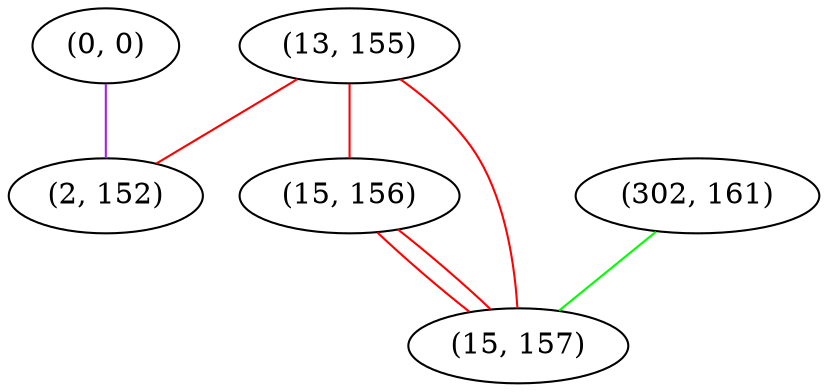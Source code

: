 graph "" {
"(0, 0)";
"(13, 155)";
"(15, 156)";
"(302, 161)";
"(15, 157)";
"(2, 152)";
"(0, 0)" -- "(2, 152)"  [color=purple, key=0, weight=4];
"(13, 155)" -- "(15, 156)"  [color=red, key=0, weight=1];
"(13, 155)" -- "(2, 152)"  [color=red, key=0, weight=1];
"(13, 155)" -- "(15, 157)"  [color=red, key=0, weight=1];
"(15, 156)" -- "(15, 157)"  [color=red, key=0, weight=1];
"(15, 156)" -- "(15, 157)"  [color=red, key=1, weight=1];
"(302, 161)" -- "(15, 157)"  [color=green, key=0, weight=2];
}
